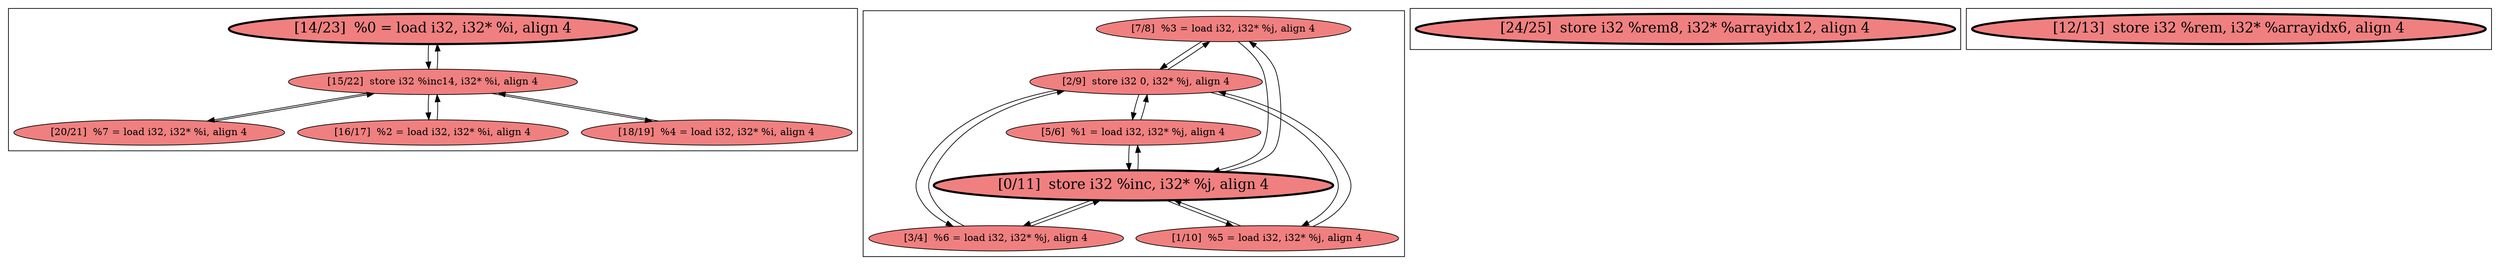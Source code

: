 
digraph G {



node452->node453 [ ]
node441->node444 [ ]
node444->node441 [ ]
node444->node446 [ ]
node446->node444 [ ]
node453->node451 [ ]
node450->node453 [ ]
node453->node450 [ ]
node453->node449 [ ]
node453->node452 [ ]
node442->node445 [ ]
node444->node442 [ ]
node444->node443 [ ]
node451->node453 [ ]
node443->node444 [ ]
node443->node445 [ ]
node442->node444 [ ]
node446->node445 [ ]
node449->node453 [ ]
node445->node442 [ ]
node445->node446 [ ]
node445->node443 [ ]
node441->node445 [ ]
node445->node441 [ ]


subgraph cluster3 {


node452 [penwidth=3.0,fontsize=20,fillcolor=lightcoral,label="[14/23]  %0 = load i32, i32* %i, align 4",shape=ellipse,style=filled ]
node453 [fillcolor=lightcoral,label="[15/22]  store i32 %inc14, i32* %i, align 4",shape=ellipse,style=filled ]
node451 [fillcolor=lightcoral,label="[16/17]  %2 = load i32, i32* %i, align 4",shape=ellipse,style=filled ]
node449 [fillcolor=lightcoral,label="[20/21]  %7 = load i32, i32* %i, align 4",shape=ellipse,style=filled ]
node450 [fillcolor=lightcoral,label="[18/19]  %4 = load i32, i32* %i, align 4",shape=ellipse,style=filled ]



}

subgraph cluster2 {


node448 [penwidth=3.0,fontsize=20,fillcolor=lightcoral,label="[24/25]  store i32 %rem8, i32* %arrayidx12, align 4",shape=ellipse,style=filled ]



}

subgraph cluster0 {


node446 [fillcolor=lightcoral,label="[1/10]  %5 = load i32, i32* %j, align 4",shape=ellipse,style=filled ]
node444 [fillcolor=lightcoral,label="[2/9]  store i32 0, i32* %j, align 4",shape=ellipse,style=filled ]
node443 [fillcolor=lightcoral,label="[5/6]  %1 = load i32, i32* %j, align 4",shape=ellipse,style=filled ]
node441 [fillcolor=lightcoral,label="[7/8]  %3 = load i32, i32* %j, align 4",shape=ellipse,style=filled ]
node445 [penwidth=3.0,fontsize=20,fillcolor=lightcoral,label="[0/11]  store i32 %inc, i32* %j, align 4",shape=ellipse,style=filled ]
node442 [fillcolor=lightcoral,label="[3/4]  %6 = load i32, i32* %j, align 4",shape=ellipse,style=filled ]



}

subgraph cluster1 {


node447 [penwidth=3.0,fontsize=20,fillcolor=lightcoral,label="[12/13]  store i32 %rem, i32* %arrayidx6, align 4",shape=ellipse,style=filled ]



}

}

